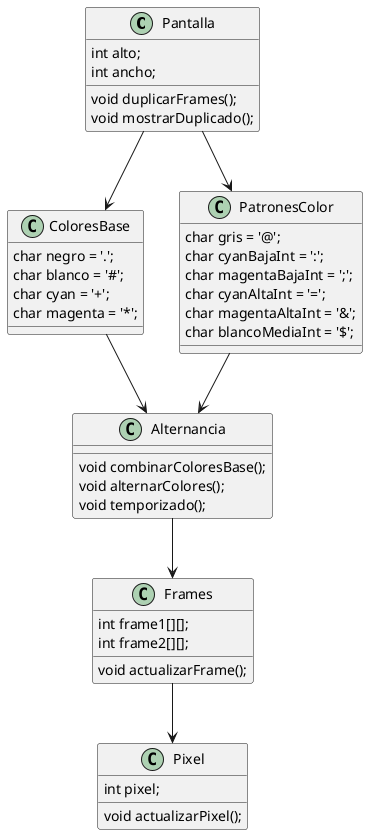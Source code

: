 @startuml

class Pantalla {
    int alto;
    int ancho;
    void duplicarFrames();
    void mostrarDuplicado();
}

class ColoresBase {
    char negro = '.';
    char blanco = '#';
    char cyan = '+';
    char magenta = '*';
}

class PatronesColor {
    char gris = '@';
    char cyanBajaInt = ':';
    char magentaBajaInt = ';';
    char cyanAltaInt = '=';
    char magentaAltaInt = '&';
    char blancoMediaInt = '$';
}

class Alternancia {
    void combinarColoresBase();
    void alternarColores();
    void temporizado();
}

class Frames {
    int frame1[][];
    int frame2[][];
    void actualizarFrame();
}

class Pixel {
    int pixel;
    void actualizarPixel();
}

Pantalla --> ColoresBase
Pantalla --> PatronesColor
ColoresBase --> Alternancia
PatronesColor --> Alternancia
Alternancia --> Frames
Frames --> Pixel

@enduml